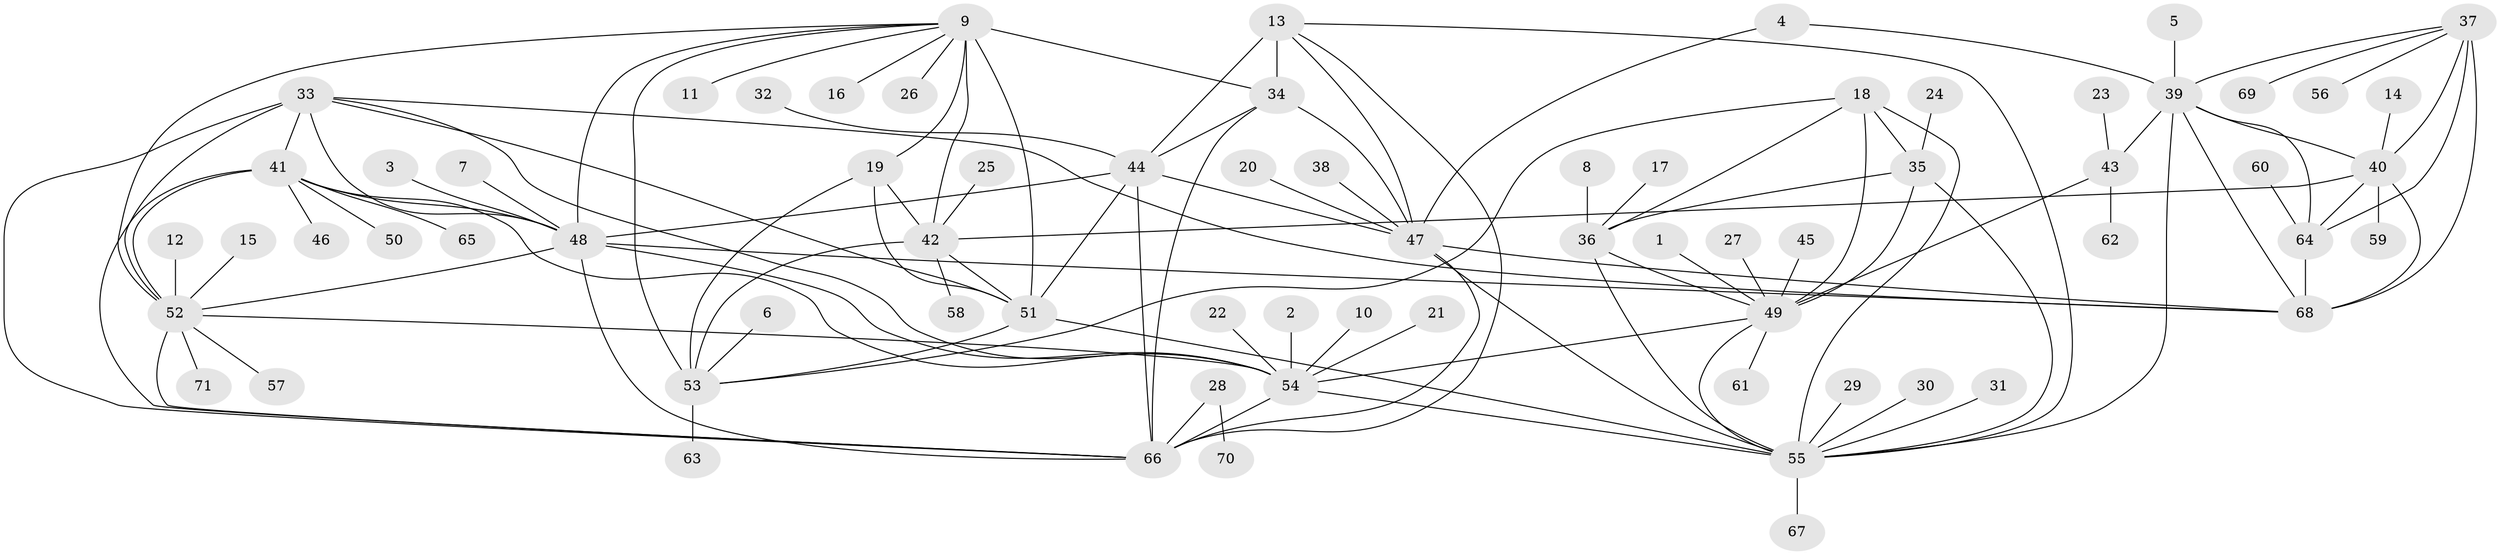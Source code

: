 // original degree distribution, {8: 0.035211267605633804, 11: 0.04225352112676056, 6: 0.028169014084507043, 7: 0.056338028169014086, 13: 0.02112676056338028, 9: 0.02112676056338028, 10: 0.028169014084507043, 14: 0.014084507042253521, 12: 0.007042253521126761, 1: 0.5774647887323944, 2: 0.15492957746478872, 4: 0.014084507042253521}
// Generated by graph-tools (version 1.1) at 2025/26/03/09/25 03:26:40]
// undirected, 71 vertices, 120 edges
graph export_dot {
graph [start="1"]
  node [color=gray90,style=filled];
  1;
  2;
  3;
  4;
  5;
  6;
  7;
  8;
  9;
  10;
  11;
  12;
  13;
  14;
  15;
  16;
  17;
  18;
  19;
  20;
  21;
  22;
  23;
  24;
  25;
  26;
  27;
  28;
  29;
  30;
  31;
  32;
  33;
  34;
  35;
  36;
  37;
  38;
  39;
  40;
  41;
  42;
  43;
  44;
  45;
  46;
  47;
  48;
  49;
  50;
  51;
  52;
  53;
  54;
  55;
  56;
  57;
  58;
  59;
  60;
  61;
  62;
  63;
  64;
  65;
  66;
  67;
  68;
  69;
  70;
  71;
  1 -- 49 [weight=1.0];
  2 -- 54 [weight=1.0];
  3 -- 48 [weight=1.0];
  4 -- 39 [weight=1.0];
  4 -- 47 [weight=1.0];
  5 -- 39 [weight=1.0];
  6 -- 53 [weight=1.0];
  7 -- 48 [weight=1.0];
  8 -- 36 [weight=1.0];
  9 -- 11 [weight=1.0];
  9 -- 16 [weight=1.0];
  9 -- 19 [weight=3.0];
  9 -- 26 [weight=1.0];
  9 -- 34 [weight=1.0];
  9 -- 42 [weight=3.0];
  9 -- 48 [weight=1.0];
  9 -- 51 [weight=3.0];
  9 -- 52 [weight=1.0];
  9 -- 53 [weight=3.0];
  10 -- 54 [weight=1.0];
  12 -- 52 [weight=1.0];
  13 -- 34 [weight=4.0];
  13 -- 44 [weight=2.0];
  13 -- 47 [weight=2.0];
  13 -- 55 [weight=1.0];
  13 -- 66 [weight=2.0];
  14 -- 40 [weight=1.0];
  15 -- 52 [weight=1.0];
  17 -- 36 [weight=1.0];
  18 -- 35 [weight=2.0];
  18 -- 36 [weight=2.0];
  18 -- 49 [weight=4.0];
  18 -- 53 [weight=1.0];
  18 -- 55 [weight=2.0];
  19 -- 42 [weight=1.0];
  19 -- 51 [weight=1.0];
  19 -- 53 [weight=1.0];
  20 -- 47 [weight=1.0];
  21 -- 54 [weight=1.0];
  22 -- 54 [weight=1.0];
  23 -- 43 [weight=1.0];
  24 -- 35 [weight=1.0];
  25 -- 42 [weight=1.0];
  27 -- 49 [weight=1.0];
  28 -- 66 [weight=1.0];
  28 -- 70 [weight=1.0];
  29 -- 55 [weight=1.0];
  30 -- 55 [weight=1.0];
  31 -- 55 [weight=1.0];
  32 -- 44 [weight=1.0];
  33 -- 41 [weight=2.0];
  33 -- 48 [weight=2.0];
  33 -- 51 [weight=1.0];
  33 -- 52 [weight=2.0];
  33 -- 54 [weight=2.0];
  33 -- 66 [weight=2.0];
  33 -- 68 [weight=1.0];
  34 -- 44 [weight=2.0];
  34 -- 47 [weight=2.0];
  34 -- 66 [weight=2.0];
  35 -- 36 [weight=1.0];
  35 -- 49 [weight=2.0];
  35 -- 55 [weight=1.0];
  36 -- 49 [weight=2.0];
  36 -- 55 [weight=1.0];
  37 -- 39 [weight=1.0];
  37 -- 40 [weight=1.0];
  37 -- 56 [weight=1.0];
  37 -- 64 [weight=2.0];
  37 -- 68 [weight=2.0];
  37 -- 69 [weight=1.0];
  38 -- 47 [weight=1.0];
  39 -- 40 [weight=1.0];
  39 -- 43 [weight=1.0];
  39 -- 55 [weight=1.0];
  39 -- 64 [weight=2.0];
  39 -- 68 [weight=2.0];
  40 -- 42 [weight=1.0];
  40 -- 59 [weight=1.0];
  40 -- 64 [weight=2.0];
  40 -- 68 [weight=2.0];
  41 -- 46 [weight=1.0];
  41 -- 48 [weight=1.0];
  41 -- 50 [weight=1.0];
  41 -- 52 [weight=1.0];
  41 -- 54 [weight=1.0];
  41 -- 65 [weight=1.0];
  41 -- 66 [weight=1.0];
  42 -- 51 [weight=1.0];
  42 -- 53 [weight=1.0];
  42 -- 58 [weight=1.0];
  43 -- 49 [weight=1.0];
  43 -- 62 [weight=1.0];
  44 -- 47 [weight=1.0];
  44 -- 48 [weight=1.0];
  44 -- 51 [weight=1.0];
  44 -- 66 [weight=1.0];
  45 -- 49 [weight=1.0];
  47 -- 55 [weight=1.0];
  47 -- 66 [weight=1.0];
  47 -- 68 [weight=1.0];
  48 -- 52 [weight=1.0];
  48 -- 54 [weight=1.0];
  48 -- 66 [weight=1.0];
  48 -- 68 [weight=1.0];
  49 -- 54 [weight=1.0];
  49 -- 55 [weight=2.0];
  49 -- 61 [weight=1.0];
  51 -- 53 [weight=1.0];
  51 -- 55 [weight=2.0];
  52 -- 54 [weight=1.0];
  52 -- 57 [weight=1.0];
  52 -- 66 [weight=1.0];
  52 -- 71 [weight=1.0];
  53 -- 63 [weight=1.0];
  54 -- 55 [weight=1.0];
  54 -- 66 [weight=1.0];
  55 -- 67 [weight=1.0];
  60 -- 64 [weight=1.0];
  64 -- 68 [weight=4.0];
}

